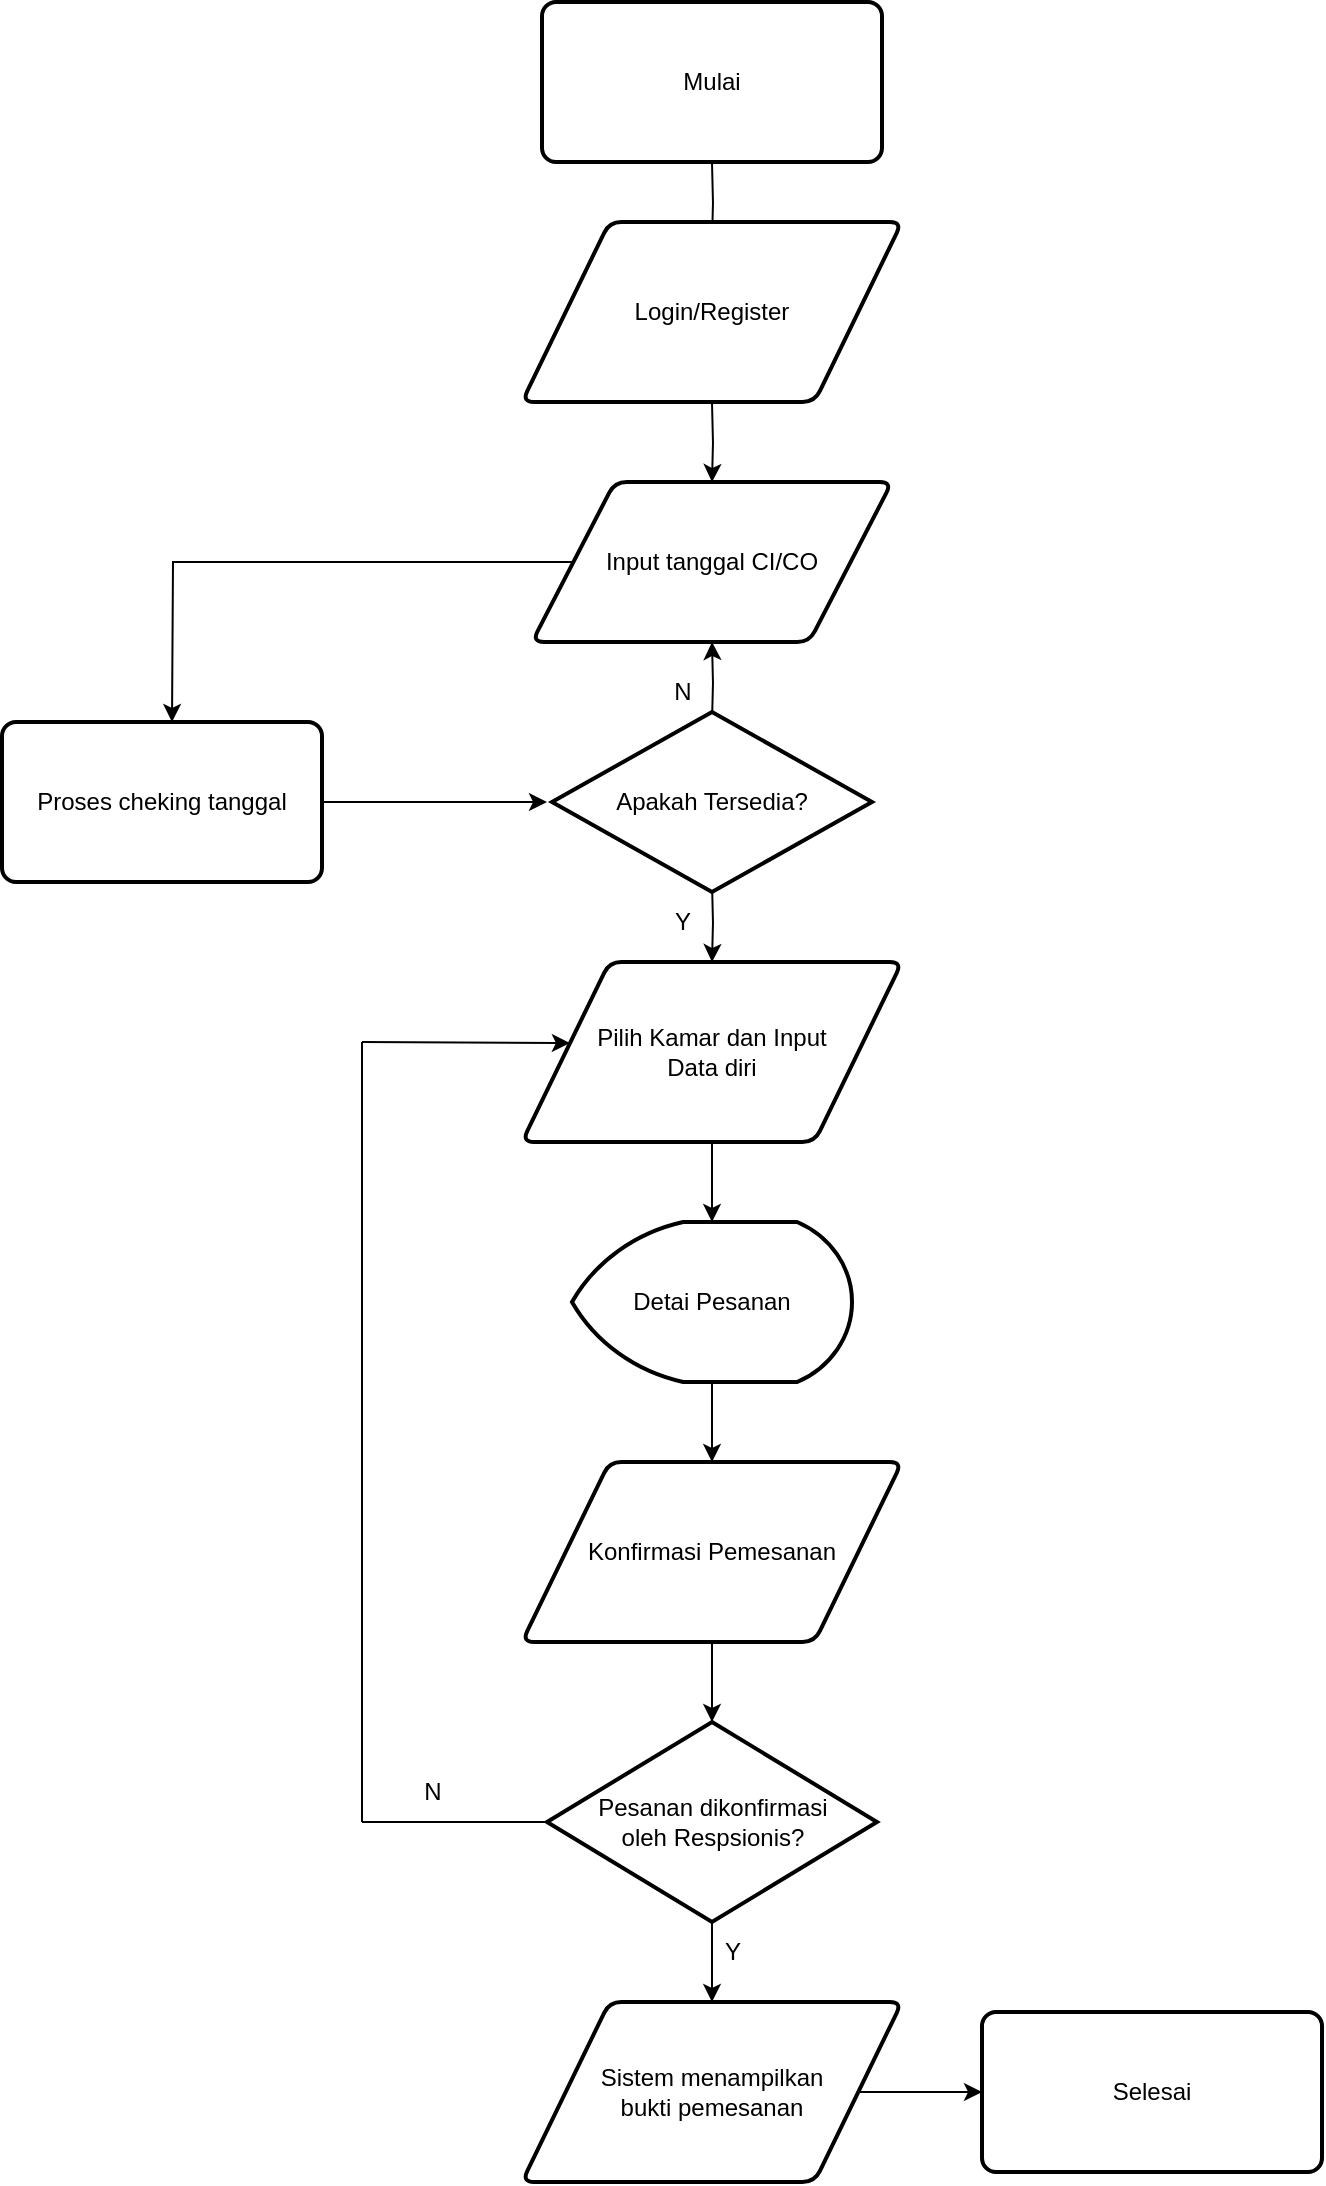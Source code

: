 <mxfile version="20.5.3" type="device"><diagram id="gHG-Qe1njnPWXf9jq4Oi" name="Page-1"><mxGraphModel dx="599" dy="1410" grid="1" gridSize="10" guides="1" tooltips="1" connect="1" arrows="1" fold="1" page="1" pageScale="1" pageWidth="850" pageHeight="1100" math="0" shadow="0"><root><mxCell id="0"/><mxCell id="1" parent="0"/><mxCell id="CQGL-OdYcDWOr9PBsYpk-4" style="edgeStyle=orthogonalEdgeStyle;rounded=0;orthogonalLoop=1;jettySize=auto;html=1;entryX=0.5;entryY=0;entryDx=0;entryDy=0;" edge="1" parent="1"><mxGeometry relative="1" as="geometry"><mxPoint x="455" y="80" as="sourcePoint"/><mxPoint x="455" y="120" as="targetPoint"/></mxGeometry></mxCell><mxCell id="CQGL-OdYcDWOr9PBsYpk-5" style="edgeStyle=orthogonalEdgeStyle;rounded=0;orthogonalLoop=1;jettySize=auto;html=1;entryX=0.5;entryY=0;entryDx=0;entryDy=0;" edge="1" parent="1"><mxGeometry relative="1" as="geometry"><mxPoint x="455" y="200" as="sourcePoint"/><mxPoint x="455" y="240" as="targetPoint"/></mxGeometry></mxCell><mxCell id="CQGL-OdYcDWOr9PBsYpk-8" style="edgeStyle=orthogonalEdgeStyle;rounded=0;orthogonalLoop=1;jettySize=auto;html=1;entryX=0.5;entryY=0;entryDx=0;entryDy=0;exitX=0;exitY=0.5;exitDx=0;exitDy=0;" edge="1" parent="1" source="CQGL-OdYcDWOr9PBsYpk-21"><mxGeometry relative="1" as="geometry"><mxPoint x="380" y="280" as="sourcePoint"/><mxPoint x="185" y="360" as="targetPoint"/></mxGeometry></mxCell><mxCell id="CQGL-OdYcDWOr9PBsYpk-9" style="edgeStyle=orthogonalEdgeStyle;rounded=0;orthogonalLoop=1;jettySize=auto;html=1;entryX=0;entryY=0.5;entryDx=0;entryDy=0;" edge="1" parent="1"><mxGeometry relative="1" as="geometry"><mxPoint x="260" y="400" as="sourcePoint"/><mxPoint x="372.5" y="400" as="targetPoint"/></mxGeometry></mxCell><mxCell id="CQGL-OdYcDWOr9PBsYpk-10" style="edgeStyle=orthogonalEdgeStyle;rounded=0;orthogonalLoop=1;jettySize=auto;html=1;entryX=0.5;entryY=1;entryDx=0;entryDy=0;" edge="1" parent="1"><mxGeometry relative="1" as="geometry"><mxPoint x="455" y="360" as="sourcePoint"/><mxPoint x="455" y="320" as="targetPoint"/></mxGeometry></mxCell><mxCell id="CQGL-OdYcDWOr9PBsYpk-13" style="edgeStyle=orthogonalEdgeStyle;rounded=0;orthogonalLoop=1;jettySize=auto;html=1;entryX=0.5;entryY=0;entryDx=0;entryDy=0;" edge="1" parent="1"><mxGeometry relative="1" as="geometry"><mxPoint x="455" y="440" as="sourcePoint"/><mxPoint x="455" y="480" as="targetPoint"/></mxGeometry></mxCell><mxCell id="CQGL-OdYcDWOr9PBsYpk-11" value="N" style="text;html=1;align=center;verticalAlign=middle;resizable=0;points=[];autosize=1;strokeColor=none;fillColor=none;" vertex="1" parent="1"><mxGeometry x="425" y="330" width="30" height="30" as="geometry"/></mxCell><mxCell id="CQGL-OdYcDWOr9PBsYpk-26" style="edgeStyle=orthogonalEdgeStyle;rounded=0;orthogonalLoop=1;jettySize=auto;html=1;entryX=0.5;entryY=0;entryDx=0;entryDy=0;" edge="1" parent="1" source="CQGL-OdYcDWOr9PBsYpk-14" target="CQGL-OdYcDWOr9PBsYpk-25"><mxGeometry relative="1" as="geometry"/></mxCell><mxCell id="CQGL-OdYcDWOr9PBsYpk-14" value="Detai Pesanan" style="strokeWidth=2;html=1;shape=mxgraph.flowchart.display;whiteSpace=wrap;" vertex="1" parent="1"><mxGeometry x="385" y="610" width="140" height="80" as="geometry"/></mxCell><mxCell id="CQGL-OdYcDWOr9PBsYpk-24" style="edgeStyle=orthogonalEdgeStyle;rounded=0;orthogonalLoop=1;jettySize=auto;html=1;entryX=0.5;entryY=0;entryDx=0;entryDy=0;entryPerimeter=0;" edge="1" parent="1" source="CQGL-OdYcDWOr9PBsYpk-15" target="CQGL-OdYcDWOr9PBsYpk-14"><mxGeometry relative="1" as="geometry"/></mxCell><mxCell id="CQGL-OdYcDWOr9PBsYpk-15" value="Pilih Kamar dan Input&lt;br&gt;Data diri" style="shape=parallelogram;html=1;strokeWidth=2;perimeter=parallelogramPerimeter;whiteSpace=wrap;rounded=1;arcSize=12;size=0.23;" vertex="1" parent="1"><mxGeometry x="360" y="480" width="190" height="90" as="geometry"/></mxCell><mxCell id="CQGL-OdYcDWOr9PBsYpk-19" value="Mulai" style="rounded=1;whiteSpace=wrap;html=1;absoluteArcSize=1;arcSize=14;strokeWidth=2;" vertex="1" parent="1"><mxGeometry x="370" width="170" height="80" as="geometry"/></mxCell><mxCell id="CQGL-OdYcDWOr9PBsYpk-20" value="Login/Register" style="shape=parallelogram;html=1;strokeWidth=2;perimeter=parallelogramPerimeter;whiteSpace=wrap;rounded=1;arcSize=12;size=0.23;" vertex="1" parent="1"><mxGeometry x="360" y="110" width="190" height="90" as="geometry"/></mxCell><mxCell id="CQGL-OdYcDWOr9PBsYpk-21" value="Input tanggal CI/CO" style="shape=parallelogram;html=1;strokeWidth=2;perimeter=parallelogramPerimeter;whiteSpace=wrap;rounded=1;arcSize=12;size=0.23;" vertex="1" parent="1"><mxGeometry x="365" y="240" width="180" height="80" as="geometry"/></mxCell><mxCell id="CQGL-OdYcDWOr9PBsYpk-22" value="Proses cheking tanggal" style="rounded=1;whiteSpace=wrap;html=1;absoluteArcSize=1;arcSize=14;strokeWidth=2;" vertex="1" parent="1"><mxGeometry x="100" y="360" width="160" height="80" as="geometry"/></mxCell><mxCell id="CQGL-OdYcDWOr9PBsYpk-23" value="Apakah Tersedia?" style="strokeWidth=2;html=1;shape=mxgraph.flowchart.decision;whiteSpace=wrap;" vertex="1" parent="1"><mxGeometry x="375" y="355" width="160" height="90" as="geometry"/></mxCell><mxCell id="CQGL-OdYcDWOr9PBsYpk-29" style="edgeStyle=orthogonalEdgeStyle;rounded=0;orthogonalLoop=1;jettySize=auto;html=1;entryX=0.5;entryY=0;entryDx=0;entryDy=0;entryPerimeter=0;" edge="1" parent="1" source="CQGL-OdYcDWOr9PBsYpk-25" target="CQGL-OdYcDWOr9PBsYpk-28"><mxGeometry relative="1" as="geometry"/></mxCell><mxCell id="CQGL-OdYcDWOr9PBsYpk-25" value="Konfirmasi Pemesanan" style="shape=parallelogram;html=1;strokeWidth=2;perimeter=parallelogramPerimeter;whiteSpace=wrap;rounded=1;arcSize=12;size=0.23;" vertex="1" parent="1"><mxGeometry x="360" y="730" width="190" height="90" as="geometry"/></mxCell><mxCell id="CQGL-OdYcDWOr9PBsYpk-43" style="edgeStyle=orthogonalEdgeStyle;rounded=0;orthogonalLoop=1;jettySize=auto;html=1;entryX=0;entryY=0.5;entryDx=0;entryDy=0;" edge="1" parent="1" source="CQGL-OdYcDWOr9PBsYpk-27" target="CQGL-OdYcDWOr9PBsYpk-42"><mxGeometry relative="1" as="geometry"/></mxCell><mxCell id="CQGL-OdYcDWOr9PBsYpk-27" value="Sistem menampilkan &lt;br&gt;bukti pemesanan" style="shape=parallelogram;html=1;strokeWidth=2;perimeter=parallelogramPerimeter;whiteSpace=wrap;rounded=1;arcSize=12;size=0.23;" vertex="1" parent="1"><mxGeometry x="360" y="1000" width="190" height="90" as="geometry"/></mxCell><mxCell id="CQGL-OdYcDWOr9PBsYpk-30" style="edgeStyle=orthogonalEdgeStyle;rounded=0;orthogonalLoop=1;jettySize=auto;html=1;" edge="1" parent="1" source="CQGL-OdYcDWOr9PBsYpk-28" target="CQGL-OdYcDWOr9PBsYpk-27"><mxGeometry relative="1" as="geometry"/></mxCell><mxCell id="CQGL-OdYcDWOr9PBsYpk-28" value="Pesanan dikonfirmasi&lt;br&gt;oleh Respsionis?" style="strokeWidth=2;html=1;shape=mxgraph.flowchart.decision;whiteSpace=wrap;" vertex="1" parent="1"><mxGeometry x="372.5" y="860" width="165" height="100" as="geometry"/></mxCell><mxCell id="CQGL-OdYcDWOr9PBsYpk-31" value="Y" style="text;html=1;align=center;verticalAlign=middle;resizable=0;points=[];autosize=1;strokeColor=none;fillColor=none;" vertex="1" parent="1"><mxGeometry x="425" y="445" width="30" height="30" as="geometry"/></mxCell><mxCell id="CQGL-OdYcDWOr9PBsYpk-32" value="N" style="text;html=1;align=center;verticalAlign=middle;resizable=0;points=[];autosize=1;strokeColor=none;fillColor=none;" vertex="1" parent="1"><mxGeometry x="300" y="880" width="30" height="30" as="geometry"/></mxCell><mxCell id="CQGL-OdYcDWOr9PBsYpk-33" value="Y" style="text;html=1;align=center;verticalAlign=middle;resizable=0;points=[];autosize=1;strokeColor=none;fillColor=none;" vertex="1" parent="1"><mxGeometry x="450" y="960" width="30" height="30" as="geometry"/></mxCell><mxCell id="CQGL-OdYcDWOr9PBsYpk-38" value="" style="endArrow=none;html=1;rounded=0;exitX=0;exitY=0.5;exitDx=0;exitDy=0;exitPerimeter=0;" edge="1" parent="1" source="CQGL-OdYcDWOr9PBsYpk-28"><mxGeometry width="50" height="50" relative="1" as="geometry"><mxPoint x="370" y="930" as="sourcePoint"/><mxPoint x="280" y="910" as="targetPoint"/></mxGeometry></mxCell><mxCell id="CQGL-OdYcDWOr9PBsYpk-39" value="" style="endArrow=none;html=1;rounded=0;" edge="1" parent="1"><mxGeometry width="50" height="50" relative="1" as="geometry"><mxPoint x="280" y="910" as="sourcePoint"/><mxPoint x="280" y="520" as="targetPoint"/></mxGeometry></mxCell><mxCell id="CQGL-OdYcDWOr9PBsYpk-40" value="" style="endArrow=classic;html=1;rounded=0;entryX=0.126;entryY=0.45;entryDx=0;entryDy=0;entryPerimeter=0;" edge="1" parent="1" target="CQGL-OdYcDWOr9PBsYpk-15"><mxGeometry width="50" height="50" relative="1" as="geometry"><mxPoint x="280" y="520" as="sourcePoint"/><mxPoint x="380" y="520" as="targetPoint"/></mxGeometry></mxCell><mxCell id="CQGL-OdYcDWOr9PBsYpk-42" value="Selesai" style="rounded=1;whiteSpace=wrap;html=1;absoluteArcSize=1;arcSize=14;strokeWidth=2;" vertex="1" parent="1"><mxGeometry x="590" y="1005" width="170" height="80" as="geometry"/></mxCell></root></mxGraphModel></diagram></mxfile>